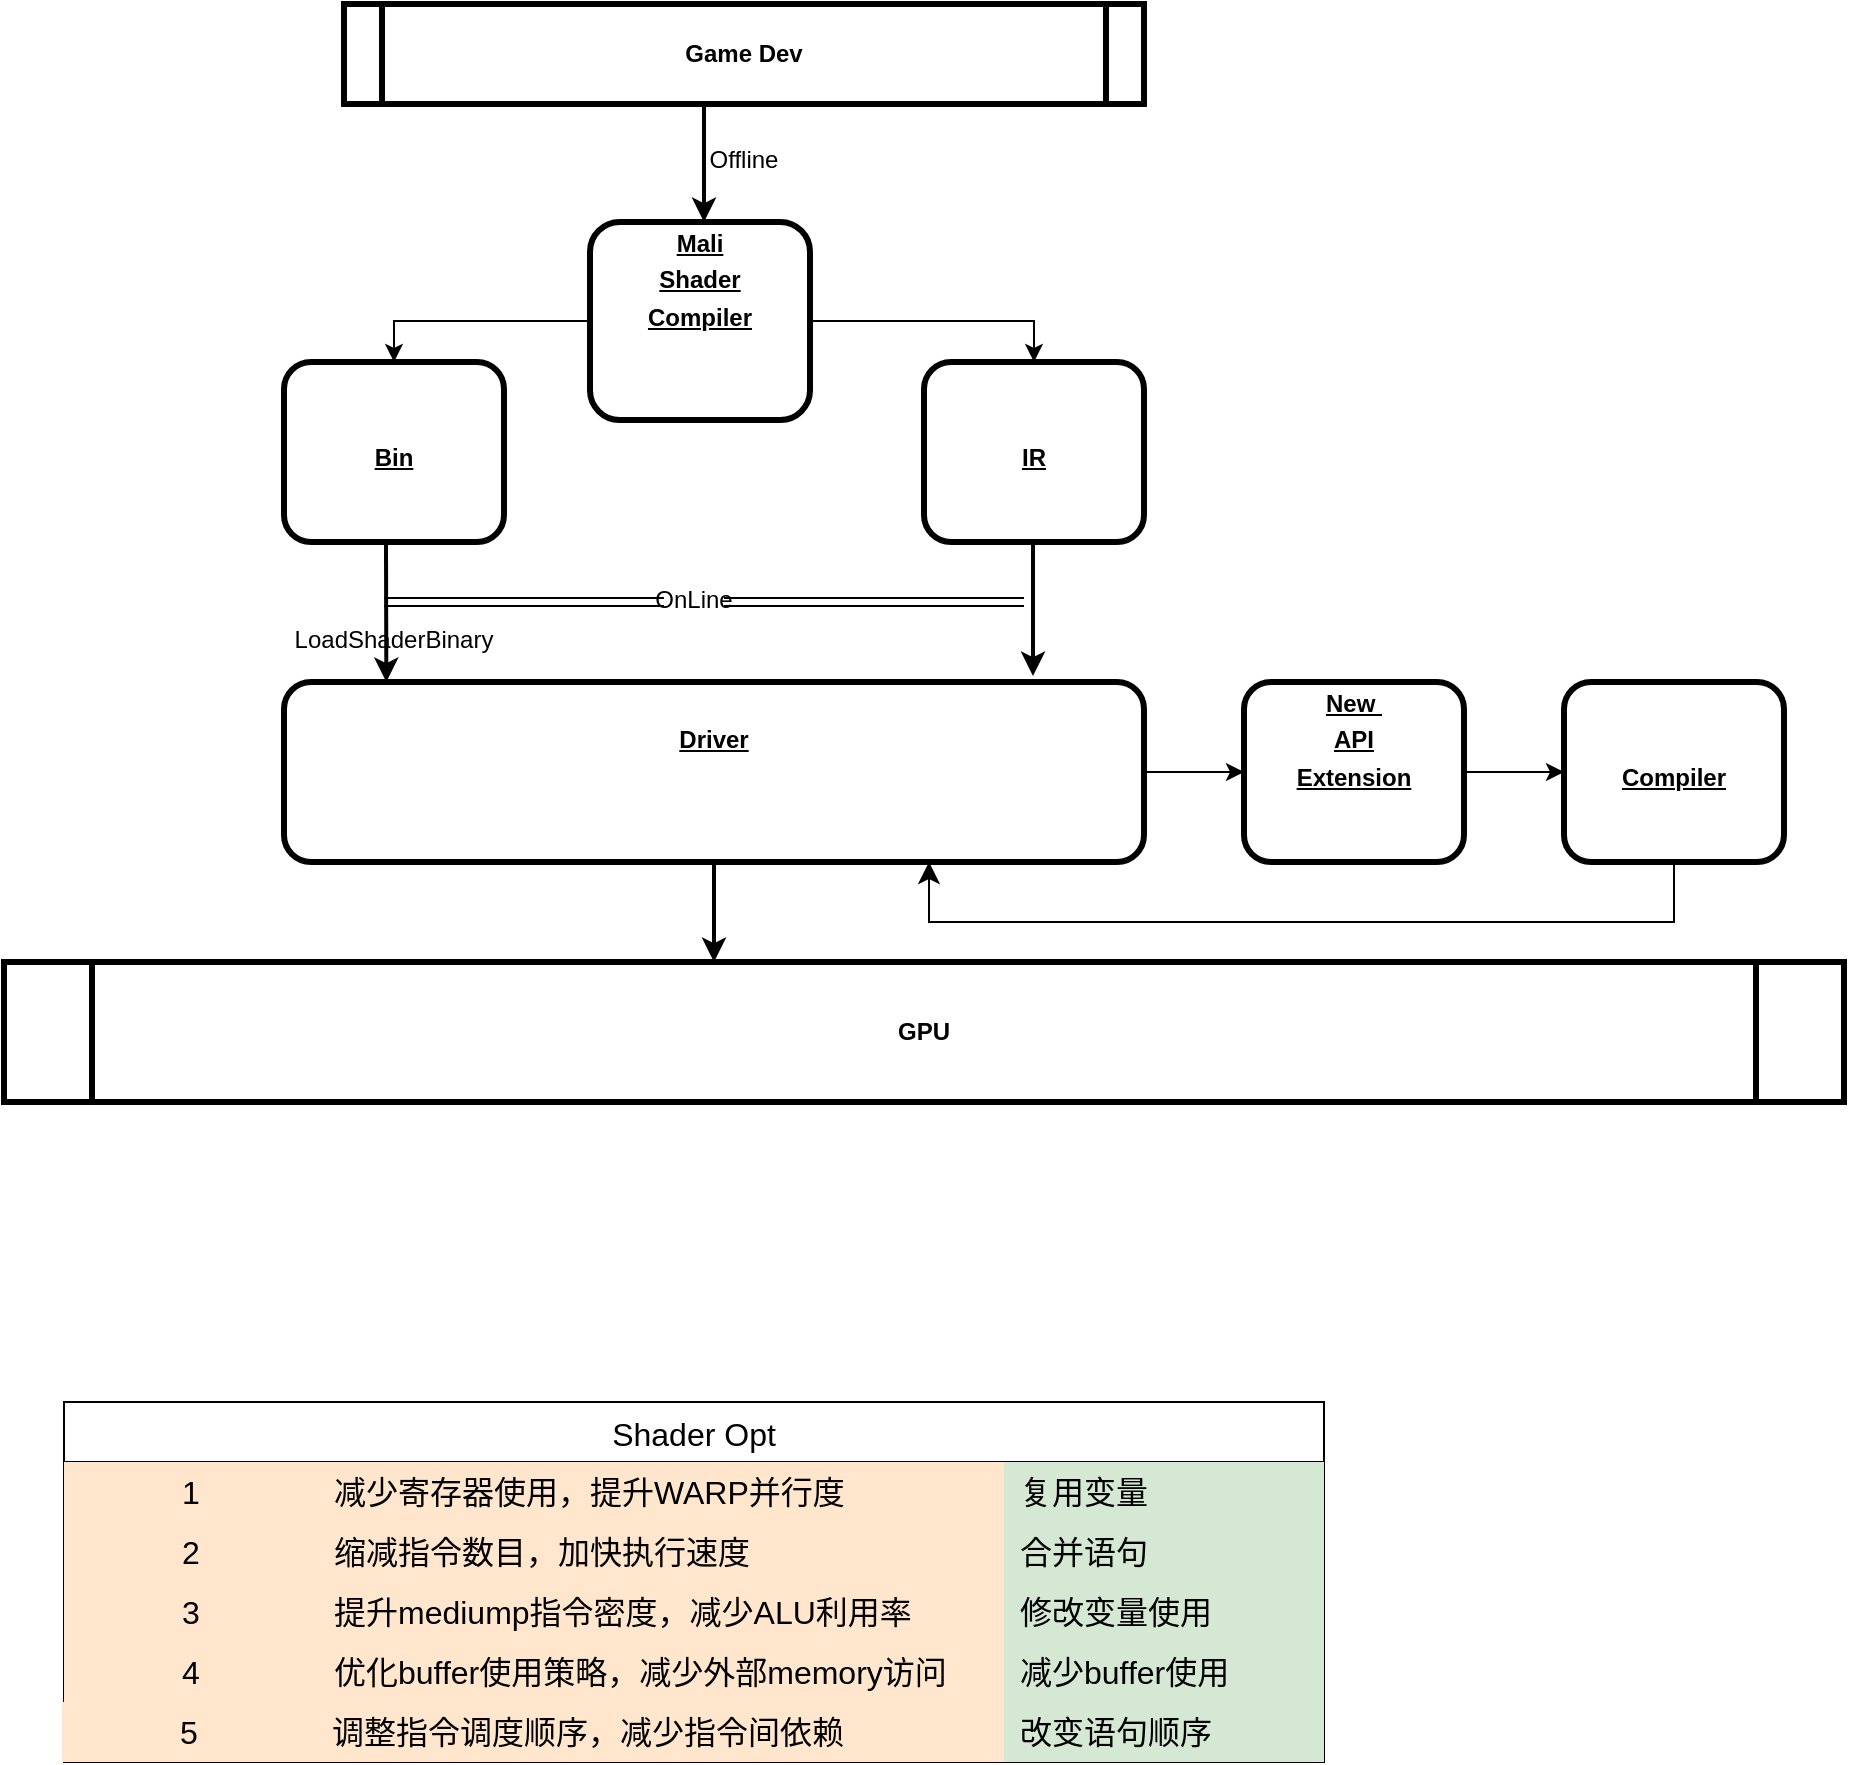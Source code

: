 <mxfile version="21.6.8" type="github">
  <diagram name="Page-1" id="c7558073-3199-34d8-9f00-42111426c3f3">
    <mxGraphModel dx="1026" dy="604" grid="1" gridSize="10" guides="1" tooltips="1" connect="1" arrows="1" fold="1" page="1" pageScale="1" pageWidth="826" pageHeight="1169" background="none" math="0" shadow="0">
      <root>
        <mxCell id="0" />
        <mxCell id="1" parent="0" />
        <mxCell id="5" value="GPU" style="shape=process;whiteSpace=wrap;align=center;verticalAlign=middle;size=0.048;fontStyle=1;strokeWidth=3;" parent="1" vertex="1">
          <mxGeometry x="10" y="940" width="920" height="70" as="geometry" />
        </mxCell>
        <mxCell id="MxxPiVy8TgGFIpNmwOUW-99" style="edgeStyle=orthogonalEdgeStyle;rounded=0;orthogonalLoop=1;jettySize=auto;html=1;entryX=0.5;entryY=0;entryDx=0;entryDy=0;" edge="1" parent="1" source="7" target="MxxPiVy8TgGFIpNmwOUW-98">
          <mxGeometry relative="1" as="geometry" />
        </mxCell>
        <mxCell id="MxxPiVy8TgGFIpNmwOUW-103" style="edgeStyle=orthogonalEdgeStyle;rounded=0;orthogonalLoop=1;jettySize=auto;html=1;entryX=0.5;entryY=0;entryDx=0;entryDy=0;" edge="1" parent="1" source="7" target="MxxPiVy8TgGFIpNmwOUW-102">
          <mxGeometry relative="1" as="geometry" />
        </mxCell>
        <mxCell id="7" value="&lt;p style=&quot;margin: 0px; margin-top: 4px; text-align: center; text-decoration: underline;&quot;&gt;Mali&lt;/p&gt;&lt;p style=&quot;margin: 0px; margin-top: 4px; text-align: center; text-decoration: underline;&quot;&gt;Shader&lt;/p&gt;&lt;p style=&quot;margin: 0px; margin-top: 4px; text-align: center; text-decoration: underline;&quot;&gt;Compiler&lt;/p&gt;" style="verticalAlign=middle;align=center;overflow=fill;fontSize=12;fontFamily=Helvetica;html=1;rounded=1;fontStyle=1;strokeWidth=3;" parent="1" vertex="1">
          <mxGeometry x="303" y="570" width="110" height="99" as="geometry" />
        </mxCell>
        <mxCell id="72" value="" style="edgeStyle=elbowEdgeStyle;elbow=vertical;strokeWidth=2;rounded=0;" parent="1" edge="1">
          <mxGeometry width="100" height="100" relative="1" as="geometry">
            <mxPoint x="360" y="530" as="sourcePoint" />
            <mxPoint x="360" y="570" as="targetPoint" />
            <Array as="points">
              <mxPoint x="360" y="510" />
            </Array>
          </mxGeometry>
        </mxCell>
        <mxCell id="74" value="Offline" style="text;spacingTop=-5;align=center" parent="1" vertex="1">
          <mxGeometry x="365" y="530" width="30" height="20" as="geometry" />
        </mxCell>
        <mxCell id="MxxPiVy8TgGFIpNmwOUW-97" value="Game Dev" style="shape=process;whiteSpace=wrap;align=center;verticalAlign=middle;size=0.048;fontStyle=1;strokeWidth=3;" vertex="1" parent="1">
          <mxGeometry x="180.0" y="461" width="400" height="50" as="geometry" />
        </mxCell>
        <mxCell id="MxxPiVy8TgGFIpNmwOUW-98" value="&lt;p style=&quot;margin: 0px; margin-top: 4px; text-align: center; text-decoration: underline;&quot;&gt;&lt;br&gt;&lt;/p&gt;&lt;p style=&quot;margin: 0px; margin-top: 4px; text-align: center; text-decoration: underline;&quot;&gt;&lt;span style=&quot;background-color: initial;&quot;&gt;&lt;br&gt;&lt;/span&gt;&lt;/p&gt;&lt;p style=&quot;margin: 0px; margin-top: 4px; text-align: center; text-decoration: underline;&quot;&gt;&lt;span style=&quot;background-color: initial;&quot;&gt;Bin&lt;/span&gt;&lt;br&gt;&lt;/p&gt;" style="verticalAlign=middle;align=center;overflow=fill;fontSize=12;fontFamily=Helvetica;html=1;rounded=1;fontStyle=1;strokeWidth=3;" vertex="1" parent="1">
          <mxGeometry x="150" y="640" width="110" height="90" as="geometry" />
        </mxCell>
        <mxCell id="MxxPiVy8TgGFIpNmwOUW-100" value="" style="edgeStyle=elbowEdgeStyle;elbow=vertical;strokeWidth=2;rounded=0;entryX=0.119;entryY=0;entryDx=0;entryDy=0;entryPerimeter=0;" edge="1" parent="1" target="MxxPiVy8TgGFIpNmwOUW-110">
          <mxGeometry width="100" height="100" relative="1" as="geometry">
            <mxPoint x="201" y="740" as="sourcePoint" />
            <mxPoint x="300" y="740" as="targetPoint" />
            <Array as="points">
              <mxPoint x="201" y="730" />
            </Array>
          </mxGeometry>
        </mxCell>
        <mxCell id="MxxPiVy8TgGFIpNmwOUW-106" style="edgeStyle=orthogonalEdgeStyle;rounded=0;orthogonalLoop=1;jettySize=auto;html=1;shape=link;" edge="1" parent="1" source="MxxPiVy8TgGFIpNmwOUW-101">
          <mxGeometry relative="1" as="geometry">
            <mxPoint x="200" y="760" as="targetPoint" />
          </mxGeometry>
        </mxCell>
        <mxCell id="MxxPiVy8TgGFIpNmwOUW-107" style="edgeStyle=orthogonalEdgeStyle;rounded=0;orthogonalLoop=1;jettySize=auto;html=1;shape=link;" edge="1" parent="1" source="MxxPiVy8TgGFIpNmwOUW-101">
          <mxGeometry relative="1" as="geometry">
            <mxPoint x="520" y="760" as="targetPoint" />
          </mxGeometry>
        </mxCell>
        <mxCell id="MxxPiVy8TgGFIpNmwOUW-101" value="OnLine" style="text;spacingTop=-5;align=center" vertex="1" parent="1">
          <mxGeometry x="340" y="750" width="30" height="20" as="geometry" />
        </mxCell>
        <mxCell id="MxxPiVy8TgGFIpNmwOUW-102" value="&lt;p style=&quot;margin: 0px; margin-top: 4px; text-align: center; text-decoration: underline;&quot;&gt;&lt;br&gt;&lt;/p&gt;&lt;p style=&quot;margin: 0px; margin-top: 4px; text-align: center; text-decoration: underline;&quot;&gt;&lt;br&gt;&lt;/p&gt;&lt;p style=&quot;margin: 0px; margin-top: 4px; text-align: center; text-decoration: underline;&quot;&gt;IR&lt;/p&gt;" style="verticalAlign=middle;align=center;overflow=fill;fontSize=12;fontFamily=Helvetica;html=1;rounded=1;fontStyle=1;strokeWidth=3;" vertex="1" parent="1">
          <mxGeometry x="470" y="640" width="110" height="90" as="geometry" />
        </mxCell>
        <mxCell id="MxxPiVy8TgGFIpNmwOUW-104" value="" style="edgeStyle=elbowEdgeStyle;elbow=vertical;strokeWidth=2;rounded=0;entryX=0.233;entryY=-0.043;entryDx=0;entryDy=0;entryPerimeter=0;" edge="1" parent="1">
          <mxGeometry width="100" height="100" relative="1" as="geometry">
            <mxPoint x="524.5" y="740" as="sourcePoint" />
            <mxPoint x="524.5" y="797" as="targetPoint" />
            <Array as="points">
              <mxPoint x="524.5" y="730" />
            </Array>
          </mxGeometry>
        </mxCell>
        <mxCell id="MxxPiVy8TgGFIpNmwOUW-108" value="&lt;p style=&quot;margin: 0px; margin-top: 4px; text-align: center; text-decoration: underline;&quot;&gt;&lt;br&gt;&lt;/p&gt;&lt;p style=&quot;margin: 0px; margin-top: 4px; text-align: center; text-decoration: underline;&quot;&gt;&lt;br&gt;&lt;/p&gt;&lt;p style=&quot;margin: 0px; margin-top: 4px; text-align: center; text-decoration: underline;&quot;&gt;Compiler&lt;/p&gt;" style="verticalAlign=middle;align=center;overflow=fill;fontSize=12;fontFamily=Helvetica;html=1;rounded=1;fontStyle=1;strokeWidth=3;" vertex="1" parent="1">
          <mxGeometry x="790" y="800" width="110" height="90" as="geometry" />
        </mxCell>
        <mxCell id="MxxPiVy8TgGFIpNmwOUW-112" style="edgeStyle=orthogonalEdgeStyle;rounded=0;orthogonalLoop=1;jettySize=auto;html=1;exitX=1;exitY=0.5;exitDx=0;exitDy=0;entryX=0;entryY=0.5;entryDx=0;entryDy=0;" edge="1" parent="1" source="MxxPiVy8TgGFIpNmwOUW-110" target="MxxPiVy8TgGFIpNmwOUW-111">
          <mxGeometry relative="1" as="geometry" />
        </mxCell>
        <mxCell id="MxxPiVy8TgGFIpNmwOUW-110" value="&lt;p style=&quot;margin: 0px; margin-top: 4px; text-align: center; text-decoration: underline;&quot;&gt;&lt;br&gt;&lt;/p&gt;&lt;p style=&quot;margin: 0px; margin-top: 4px; text-align: center; text-decoration: underline;&quot;&gt;&lt;span style=&quot;background-color: initial;&quot;&gt;Driver&lt;/span&gt;&lt;br&gt;&lt;/p&gt;" style="verticalAlign=middle;align=center;overflow=fill;fontSize=12;fontFamily=Helvetica;html=1;rounded=1;fontStyle=1;strokeWidth=3;" vertex="1" parent="1">
          <mxGeometry x="150" y="800" width="430" height="90" as="geometry" />
        </mxCell>
        <mxCell id="MxxPiVy8TgGFIpNmwOUW-114" style="edgeStyle=orthogonalEdgeStyle;rounded=0;orthogonalLoop=1;jettySize=auto;html=1;exitX=1;exitY=0.5;exitDx=0;exitDy=0;entryX=0;entryY=0.5;entryDx=0;entryDy=0;" edge="1" parent="1" source="MxxPiVy8TgGFIpNmwOUW-111" target="MxxPiVy8TgGFIpNmwOUW-108">
          <mxGeometry relative="1" as="geometry" />
        </mxCell>
        <mxCell id="MxxPiVy8TgGFIpNmwOUW-111" value="&lt;p style=&quot;margin: 0px; margin-top: 4px; text-align: center; text-decoration: underline;&quot;&gt;New&amp;nbsp;&lt;/p&gt;&lt;p style=&quot;margin: 0px; margin-top: 4px; text-align: center; text-decoration: underline;&quot;&gt;API&lt;/p&gt;&lt;p style=&quot;margin: 0px; margin-top: 4px; text-align: center; text-decoration: underline;&quot;&gt;Extension&lt;/p&gt;" style="verticalAlign=middle;align=center;overflow=fill;fontSize=12;fontFamily=Helvetica;html=1;rounded=1;fontStyle=1;strokeWidth=3;" vertex="1" parent="1">
          <mxGeometry x="630" y="800" width="110" height="90" as="geometry" />
        </mxCell>
        <mxCell id="MxxPiVy8TgGFIpNmwOUW-113" value="" style="edgeStyle=elbowEdgeStyle;elbow=vertical;strokeWidth=2;rounded=0;" edge="1" parent="1">
          <mxGeometry width="100" height="100" relative="1" as="geometry">
            <mxPoint x="365" y="900" as="sourcePoint" />
            <mxPoint x="365" y="940" as="targetPoint" />
            <Array as="points">
              <mxPoint x="365" y="890" />
            </Array>
          </mxGeometry>
        </mxCell>
        <mxCell id="MxxPiVy8TgGFIpNmwOUW-117" value="" style="edgeStyle=elbowEdgeStyle;elbow=horizontal;endArrow=classic;html=1;curved=0;rounded=0;endSize=8;startSize=8;entryX=0.75;entryY=1;entryDx=0;entryDy=0;exitX=0.5;exitY=1;exitDx=0;exitDy=0;" edge="1" parent="1" source="MxxPiVy8TgGFIpNmwOUW-108" target="MxxPiVy8TgGFIpNmwOUW-110">
          <mxGeometry width="50" height="50" relative="1" as="geometry">
            <mxPoint x="820" y="770" as="sourcePoint" />
            <mxPoint x="870" y="720" as="targetPoint" />
            <Array as="points">
              <mxPoint x="650" y="920" />
            </Array>
          </mxGeometry>
        </mxCell>
        <mxCell id="MxxPiVy8TgGFIpNmwOUW-118" value="LoadShaderBinary" style="text;spacingTop=-5;align=center" vertex="1" parent="1">
          <mxGeometry x="140" y="770" width="130" height="20" as="geometry" />
        </mxCell>
        <mxCell id="MxxPiVy8TgGFIpNmwOUW-121" value="Shader Opt" style="shape=table;startSize=30;container=1;collapsible=0;childLayout=tableLayout;fixedRows=1;rowLines=0;fontStyle=0;fontSize=16;" vertex="1" parent="1">
          <mxGeometry x="40" y="1160" width="630" height="180" as="geometry" />
        </mxCell>
        <mxCell id="MxxPiVy8TgGFIpNmwOUW-122" value="" style="shape=tableRow;horizontal=0;startSize=0;swimlaneHead=0;swimlaneBody=0;top=0;left=0;bottom=0;right=0;collapsible=0;dropTarget=0;points=[[0,0.5],[1,0.5]];portConstraint=eastwest;fontSize=16;" vertex="1" parent="MxxPiVy8TgGFIpNmwOUW-121">
          <mxGeometry y="30" width="630" height="30" as="geometry" />
        </mxCell>
        <mxCell id="MxxPiVy8TgGFIpNmwOUW-123" value="1" style="shape=partialRectangle;html=1;whiteSpace=wrap;connectable=0;top=0;left=0;bottom=0;right=0;overflow=hidden;pointerEvents=1;fontSize=16;fillColor=#ffe6cc;strokeColor=#d79b00;" vertex="1" parent="MxxPiVy8TgGFIpNmwOUW-122">
          <mxGeometry width="127" height="30" as="geometry">
            <mxRectangle width="127" height="30" as="alternateBounds" />
          </mxGeometry>
        </mxCell>
        <mxCell id="MxxPiVy8TgGFIpNmwOUW-124" value="减少寄存器使用，提升WARP并行度" style="shape=partialRectangle;html=1;whiteSpace=wrap;connectable=0;top=0;left=0;bottom=0;right=0;align=left;spacingLeft=6;overflow=hidden;fontSize=16;fillColor=#ffe6cc;strokeColor=#d79b00;" vertex="1" parent="MxxPiVy8TgGFIpNmwOUW-122">
          <mxGeometry x="127" width="343" height="30" as="geometry">
            <mxRectangle width="343" height="30" as="alternateBounds" />
          </mxGeometry>
        </mxCell>
        <mxCell id="MxxPiVy8TgGFIpNmwOUW-159" value="复用变量" style="shape=partialRectangle;html=1;whiteSpace=wrap;connectable=0;top=0;left=0;bottom=0;right=0;align=left;spacingLeft=6;overflow=hidden;fontSize=16;fillColor=#d5e8d4;strokeColor=#82b366;" vertex="1" parent="MxxPiVy8TgGFIpNmwOUW-122">
          <mxGeometry x="470" width="160" height="30" as="geometry">
            <mxRectangle width="160" height="30" as="alternateBounds" />
          </mxGeometry>
        </mxCell>
        <mxCell id="MxxPiVy8TgGFIpNmwOUW-125" value="" style="shape=tableRow;horizontal=0;startSize=0;swimlaneHead=0;swimlaneBody=0;top=0;left=0;bottom=0;right=0;collapsible=0;dropTarget=0;points=[[0,0.5],[1,0.5]];portConstraint=eastwest;fontSize=16;" vertex="1" parent="MxxPiVy8TgGFIpNmwOUW-121">
          <mxGeometry y="60" width="630" height="30" as="geometry" />
        </mxCell>
        <mxCell id="MxxPiVy8TgGFIpNmwOUW-126" value="2" style="shape=partialRectangle;html=1;whiteSpace=wrap;connectable=0;top=0;left=0;bottom=0;right=0;overflow=hidden;fontSize=16;fillColor=#ffe6cc;strokeColor=#d79b00;" vertex="1" parent="MxxPiVy8TgGFIpNmwOUW-125">
          <mxGeometry width="127" height="30" as="geometry">
            <mxRectangle width="127" height="30" as="alternateBounds" />
          </mxGeometry>
        </mxCell>
        <mxCell id="MxxPiVy8TgGFIpNmwOUW-127" value="缩减指令数目，加快执行速度" style="shape=partialRectangle;html=1;whiteSpace=wrap;connectable=0;top=0;left=0;bottom=0;right=0;align=left;spacingLeft=6;overflow=hidden;fontSize=16;fillColor=#ffe6cc;strokeColor=#d79b00;" vertex="1" parent="MxxPiVy8TgGFIpNmwOUW-125">
          <mxGeometry x="127" width="343" height="30" as="geometry">
            <mxRectangle width="343" height="30" as="alternateBounds" />
          </mxGeometry>
        </mxCell>
        <mxCell id="MxxPiVy8TgGFIpNmwOUW-160" value="合并语句" style="shape=partialRectangle;html=1;whiteSpace=wrap;connectable=0;top=0;left=0;bottom=0;right=0;align=left;spacingLeft=6;overflow=hidden;fontSize=16;fillColor=#d5e8d4;strokeColor=#82b366;" vertex="1" parent="MxxPiVy8TgGFIpNmwOUW-125">
          <mxGeometry x="470" width="160" height="30" as="geometry">
            <mxRectangle width="160" height="30" as="alternateBounds" />
          </mxGeometry>
        </mxCell>
        <mxCell id="MxxPiVy8TgGFIpNmwOUW-128" value="" style="shape=tableRow;horizontal=0;startSize=0;swimlaneHead=0;swimlaneBody=0;top=0;left=0;bottom=0;right=0;collapsible=0;dropTarget=0;points=[[0,0.5],[1,0.5]];portConstraint=eastwest;fontSize=16;" vertex="1" parent="MxxPiVy8TgGFIpNmwOUW-121">
          <mxGeometry y="90" width="630" height="30" as="geometry" />
        </mxCell>
        <mxCell id="MxxPiVy8TgGFIpNmwOUW-129" value="3" style="shape=partialRectangle;html=1;whiteSpace=wrap;connectable=0;top=0;left=0;bottom=0;right=0;overflow=hidden;fontSize=16;fillColor=#ffe6cc;strokeColor=#d79b00;" vertex="1" parent="MxxPiVy8TgGFIpNmwOUW-128">
          <mxGeometry width="127" height="30" as="geometry">
            <mxRectangle width="127" height="30" as="alternateBounds" />
          </mxGeometry>
        </mxCell>
        <mxCell id="MxxPiVy8TgGFIpNmwOUW-130" value="提升mediump指令密度，减少ALU利用率" style="shape=partialRectangle;html=1;whiteSpace=wrap;connectable=0;top=0;left=0;bottom=0;right=0;align=left;spacingLeft=6;overflow=hidden;fontSize=16;fillColor=#ffe6cc;strokeColor=#d79b00;" vertex="1" parent="MxxPiVy8TgGFIpNmwOUW-128">
          <mxGeometry x="127" width="343" height="30" as="geometry">
            <mxRectangle width="343" height="30" as="alternateBounds" />
          </mxGeometry>
        </mxCell>
        <mxCell id="MxxPiVy8TgGFIpNmwOUW-161" value="修改变量使用" style="shape=partialRectangle;html=1;whiteSpace=wrap;connectable=0;top=0;left=0;bottom=0;right=0;align=left;spacingLeft=6;overflow=hidden;fontSize=16;fillColor=#d5e8d4;strokeColor=#82b366;" vertex="1" parent="MxxPiVy8TgGFIpNmwOUW-128">
          <mxGeometry x="470" width="160" height="30" as="geometry">
            <mxRectangle width="160" height="30" as="alternateBounds" />
          </mxGeometry>
        </mxCell>
        <mxCell id="MxxPiVy8TgGFIpNmwOUW-141" style="shape=tableRow;horizontal=0;startSize=0;swimlaneHead=0;swimlaneBody=0;top=0;left=0;bottom=0;right=0;collapsible=0;dropTarget=0;points=[[0,0.5],[1,0.5]];portConstraint=eastwest;fontSize=16;" vertex="1" parent="MxxPiVy8TgGFIpNmwOUW-121">
          <mxGeometry y="120" width="630" height="30" as="geometry" />
        </mxCell>
        <mxCell id="MxxPiVy8TgGFIpNmwOUW-142" style="shape=partialRectangle;html=1;whiteSpace=wrap;connectable=0;top=0;left=0;bottom=0;right=0;overflow=hidden;fontSize=16;fillColor=#ffe6cc;strokeColor=#d79b00;" vertex="1" parent="MxxPiVy8TgGFIpNmwOUW-141">
          <mxGeometry width="127" height="30" as="geometry">
            <mxRectangle width="127" height="30" as="alternateBounds" />
          </mxGeometry>
        </mxCell>
        <mxCell id="MxxPiVy8TgGFIpNmwOUW-143" value="优化buffer使用策略，减少外部memory访问" style="shape=partialRectangle;html=1;whiteSpace=wrap;connectable=0;top=0;left=0;bottom=0;right=0;align=left;spacingLeft=6;overflow=hidden;fontSize=16;fillColor=#ffe6cc;strokeColor=#d79b00;" vertex="1" parent="MxxPiVy8TgGFIpNmwOUW-141">
          <mxGeometry x="127" width="343" height="30" as="geometry">
            <mxRectangle width="343" height="30" as="alternateBounds" />
          </mxGeometry>
        </mxCell>
        <mxCell id="MxxPiVy8TgGFIpNmwOUW-162" value="减少buffer使用" style="shape=partialRectangle;html=1;whiteSpace=wrap;connectable=0;top=0;left=0;bottom=0;right=0;align=left;spacingLeft=6;overflow=hidden;fontSize=16;fillColor=#d5e8d4;strokeColor=#82b366;" vertex="1" parent="MxxPiVy8TgGFIpNmwOUW-141">
          <mxGeometry x="470" width="160" height="30" as="geometry">
            <mxRectangle width="160" height="30" as="alternateBounds" />
          </mxGeometry>
        </mxCell>
        <mxCell id="MxxPiVy8TgGFIpNmwOUW-144" style="shape=tableRow;horizontal=0;startSize=0;swimlaneHead=0;swimlaneBody=0;top=0;left=0;bottom=0;right=0;collapsible=0;dropTarget=0;points=[[0,0.5],[1,0.5]];portConstraint=eastwest;fontSize=16;" vertex="1" parent="MxxPiVy8TgGFIpNmwOUW-121">
          <mxGeometry y="150" width="630" height="30" as="geometry" />
        </mxCell>
        <mxCell id="MxxPiVy8TgGFIpNmwOUW-145" style="shape=partialRectangle;html=1;whiteSpace=wrap;connectable=0;top=0;left=0;bottom=0;right=0;overflow=hidden;fontSize=16;fillColor=#ffe6cc;strokeColor=#d79b00;" vertex="1" parent="MxxPiVy8TgGFIpNmwOUW-144">
          <mxGeometry width="127" height="30" as="geometry">
            <mxRectangle width="127" height="30" as="alternateBounds" />
          </mxGeometry>
        </mxCell>
        <mxCell id="MxxPiVy8TgGFIpNmwOUW-146" style="shape=partialRectangle;html=1;whiteSpace=wrap;connectable=0;top=0;left=0;bottom=0;right=0;align=left;spacingLeft=6;overflow=hidden;fontSize=16;fillColor=#ffe6cc;strokeColor=#d79b00;" vertex="1" parent="MxxPiVy8TgGFIpNmwOUW-144">
          <mxGeometry x="127" width="343" height="30" as="geometry">
            <mxRectangle width="343" height="30" as="alternateBounds" />
          </mxGeometry>
        </mxCell>
        <mxCell id="MxxPiVy8TgGFIpNmwOUW-163" value="改变语句顺序" style="shape=partialRectangle;html=1;whiteSpace=wrap;connectable=0;top=0;left=0;bottom=0;right=0;align=left;spacingLeft=6;overflow=hidden;fontSize=16;fillColor=#d5e8d4;strokeColor=#82b366;" vertex="1" parent="MxxPiVy8TgGFIpNmwOUW-144">
          <mxGeometry x="470" width="160" height="30" as="geometry">
            <mxRectangle width="160" height="30" as="alternateBounds" />
          </mxGeometry>
        </mxCell>
        <mxCell id="MxxPiVy8TgGFIpNmwOUW-131" value="4" style="shape=partialRectangle;html=1;whiteSpace=wrap;connectable=0;top=0;left=0;bottom=0;right=0;overflow=hidden;fontSize=16;fillColor=#ffe6cc;strokeColor=#d79b00;" vertex="1" parent="1">
          <mxGeometry x="40" y="1280" width="127" height="30" as="geometry">
            <mxRectangle width="127" height="30" as="alternateBounds" />
          </mxGeometry>
        </mxCell>
        <mxCell id="MxxPiVy8TgGFIpNmwOUW-133" value="5" style="shape=partialRectangle;html=1;whiteSpace=wrap;connectable=0;top=0;left=0;bottom=0;right=0;overflow=hidden;fontSize=16;fillColor=#ffe6cc;strokeColor=#d79b00;" vertex="1" parent="1">
          <mxGeometry x="39" y="1310" width="127" height="30" as="geometry">
            <mxRectangle width="127" height="30" as="alternateBounds" />
          </mxGeometry>
        </mxCell>
        <mxCell id="MxxPiVy8TgGFIpNmwOUW-134" value="调整指令调度顺序，减少指令间依赖" style="shape=partialRectangle;html=1;whiteSpace=wrap;connectable=0;top=0;left=0;bottom=0;right=0;align=left;spacingLeft=6;overflow=hidden;fontSize=16;fillColor=#ffe6cc;strokeColor=#d79b00;" vertex="1" parent="1">
          <mxGeometry x="166" y="1310" width="334" height="30" as="geometry">
            <mxRectangle width="443" height="30" as="alternateBounds" />
          </mxGeometry>
        </mxCell>
      </root>
    </mxGraphModel>
  </diagram>
</mxfile>
